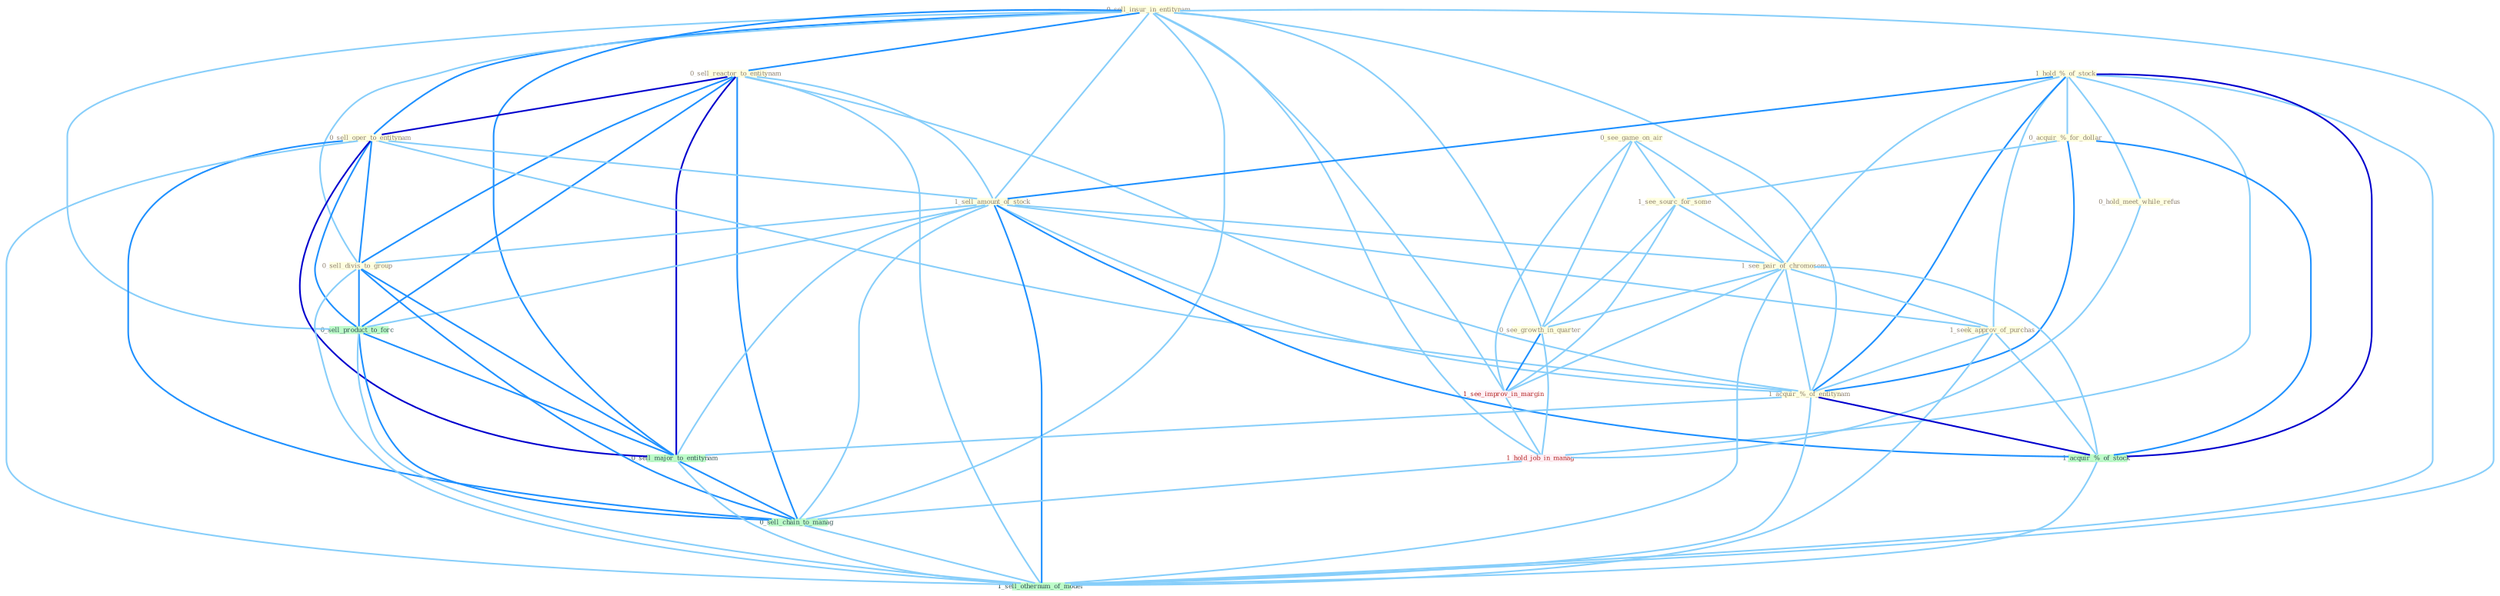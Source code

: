 Graph G{ 
    node
    [shape=polygon,style=filled,width=.5,height=.06,color="#BDFCC9",fixedsize=true,fontsize=4,
    fontcolor="#2f4f4f"];
    {node
    [color="#ffffe0", fontcolor="#8b7d6b"] "0_see_game_on_air " "0_sell_insur_in_entitynam " "0_sell_reactor_to_entitynam " "1_hold_%_of_stock " "0_sell_oper_to_entitynam " "1_sell_amount_of_stock " "0_acquir_%_for_dollar " "1_see_sourc_for_some " "0_hold_meet_while_refus " "1_see_pair_of_chromosom " "1_seek_approv_of_purchas " "0_sell_divis_to_group " "0_see_growth_in_quarter " "1_acquir_%_of_entitynam "}
{node [color="#fff0f5", fontcolor="#b22222"] "1_see_improv_in_margin " "1_hold_job_in_manag "}
edge [color="#B0E2FF"];

	"0_see_game_on_air " -- "1_see_sourc_for_some " [w="1", color="#87cefa" ];
	"0_see_game_on_air " -- "1_see_pair_of_chromosom " [w="1", color="#87cefa" ];
	"0_see_game_on_air " -- "0_see_growth_in_quarter " [w="1", color="#87cefa" ];
	"0_see_game_on_air " -- "1_see_improv_in_margin " [w="1", color="#87cefa" ];
	"0_sell_insur_in_entitynam " -- "0_sell_reactor_to_entitynam " [w="2", color="#1e90ff" , len=0.8];
	"0_sell_insur_in_entitynam " -- "0_sell_oper_to_entitynam " [w="2", color="#1e90ff" , len=0.8];
	"0_sell_insur_in_entitynam " -- "1_sell_amount_of_stock " [w="1", color="#87cefa" ];
	"0_sell_insur_in_entitynam " -- "0_sell_divis_to_group " [w="1", color="#87cefa" ];
	"0_sell_insur_in_entitynam " -- "0_see_growth_in_quarter " [w="1", color="#87cefa" ];
	"0_sell_insur_in_entitynam " -- "1_acquir_%_of_entitynam " [w="1", color="#87cefa" ];
	"0_sell_insur_in_entitynam " -- "1_see_improv_in_margin " [w="1", color="#87cefa" ];
	"0_sell_insur_in_entitynam " -- "1_hold_job_in_manag " [w="1", color="#87cefa" ];
	"0_sell_insur_in_entitynam " -- "0_sell_product_to_forc " [w="1", color="#87cefa" ];
	"0_sell_insur_in_entitynam " -- "0_sell_major_to_entitynam " [w="2", color="#1e90ff" , len=0.8];
	"0_sell_insur_in_entitynam " -- "0_sell_chain_to_manag " [w="1", color="#87cefa" ];
	"0_sell_insur_in_entitynam " -- "1_sell_othernum_of_model " [w="1", color="#87cefa" ];
	"0_sell_reactor_to_entitynam " -- "0_sell_oper_to_entitynam " [w="3", color="#0000cd" , len=0.6];
	"0_sell_reactor_to_entitynam " -- "1_sell_amount_of_stock " [w="1", color="#87cefa" ];
	"0_sell_reactor_to_entitynam " -- "0_sell_divis_to_group " [w="2", color="#1e90ff" , len=0.8];
	"0_sell_reactor_to_entitynam " -- "1_acquir_%_of_entitynam " [w="1", color="#87cefa" ];
	"0_sell_reactor_to_entitynam " -- "0_sell_product_to_forc " [w="2", color="#1e90ff" , len=0.8];
	"0_sell_reactor_to_entitynam " -- "0_sell_major_to_entitynam " [w="3", color="#0000cd" , len=0.6];
	"0_sell_reactor_to_entitynam " -- "0_sell_chain_to_manag " [w="2", color="#1e90ff" , len=0.8];
	"0_sell_reactor_to_entitynam " -- "1_sell_othernum_of_model " [w="1", color="#87cefa" ];
	"1_hold_%_of_stock " -- "1_sell_amount_of_stock " [w="2", color="#1e90ff" , len=0.8];
	"1_hold_%_of_stock " -- "0_acquir_%_for_dollar " [w="1", color="#87cefa" ];
	"1_hold_%_of_stock " -- "0_hold_meet_while_refus " [w="1", color="#87cefa" ];
	"1_hold_%_of_stock " -- "1_see_pair_of_chromosom " [w="1", color="#87cefa" ];
	"1_hold_%_of_stock " -- "1_seek_approv_of_purchas " [w="1", color="#87cefa" ];
	"1_hold_%_of_stock " -- "1_acquir_%_of_entitynam " [w="2", color="#1e90ff" , len=0.8];
	"1_hold_%_of_stock " -- "1_acquir_%_of_stock " [w="3", color="#0000cd" , len=0.6];
	"1_hold_%_of_stock " -- "1_hold_job_in_manag " [w="1", color="#87cefa" ];
	"1_hold_%_of_stock " -- "1_sell_othernum_of_model " [w="1", color="#87cefa" ];
	"0_sell_oper_to_entitynam " -- "1_sell_amount_of_stock " [w="1", color="#87cefa" ];
	"0_sell_oper_to_entitynam " -- "0_sell_divis_to_group " [w="2", color="#1e90ff" , len=0.8];
	"0_sell_oper_to_entitynam " -- "1_acquir_%_of_entitynam " [w="1", color="#87cefa" ];
	"0_sell_oper_to_entitynam " -- "0_sell_product_to_forc " [w="2", color="#1e90ff" , len=0.8];
	"0_sell_oper_to_entitynam " -- "0_sell_major_to_entitynam " [w="3", color="#0000cd" , len=0.6];
	"0_sell_oper_to_entitynam " -- "0_sell_chain_to_manag " [w="2", color="#1e90ff" , len=0.8];
	"0_sell_oper_to_entitynam " -- "1_sell_othernum_of_model " [w="1", color="#87cefa" ];
	"1_sell_amount_of_stock " -- "1_see_pair_of_chromosom " [w="1", color="#87cefa" ];
	"1_sell_amount_of_stock " -- "1_seek_approv_of_purchas " [w="1", color="#87cefa" ];
	"1_sell_amount_of_stock " -- "0_sell_divis_to_group " [w="1", color="#87cefa" ];
	"1_sell_amount_of_stock " -- "1_acquir_%_of_entitynam " [w="1", color="#87cefa" ];
	"1_sell_amount_of_stock " -- "1_acquir_%_of_stock " [w="2", color="#1e90ff" , len=0.8];
	"1_sell_amount_of_stock " -- "0_sell_product_to_forc " [w="1", color="#87cefa" ];
	"1_sell_amount_of_stock " -- "0_sell_major_to_entitynam " [w="1", color="#87cefa" ];
	"1_sell_amount_of_stock " -- "0_sell_chain_to_manag " [w="1", color="#87cefa" ];
	"1_sell_amount_of_stock " -- "1_sell_othernum_of_model " [w="2", color="#1e90ff" , len=0.8];
	"0_acquir_%_for_dollar " -- "1_see_sourc_for_some " [w="1", color="#87cefa" ];
	"0_acquir_%_for_dollar " -- "1_acquir_%_of_entitynam " [w="2", color="#1e90ff" , len=0.8];
	"0_acquir_%_for_dollar " -- "1_acquir_%_of_stock " [w="2", color="#1e90ff" , len=0.8];
	"1_see_sourc_for_some " -- "1_see_pair_of_chromosom " [w="1", color="#87cefa" ];
	"1_see_sourc_for_some " -- "0_see_growth_in_quarter " [w="1", color="#87cefa" ];
	"1_see_sourc_for_some " -- "1_see_improv_in_margin " [w="1", color="#87cefa" ];
	"0_hold_meet_while_refus " -- "1_hold_job_in_manag " [w="1", color="#87cefa" ];
	"1_see_pair_of_chromosom " -- "1_seek_approv_of_purchas " [w="1", color="#87cefa" ];
	"1_see_pair_of_chromosom " -- "0_see_growth_in_quarter " [w="1", color="#87cefa" ];
	"1_see_pair_of_chromosom " -- "1_acquir_%_of_entitynam " [w="1", color="#87cefa" ];
	"1_see_pair_of_chromosom " -- "1_see_improv_in_margin " [w="1", color="#87cefa" ];
	"1_see_pair_of_chromosom " -- "1_acquir_%_of_stock " [w="1", color="#87cefa" ];
	"1_see_pair_of_chromosom " -- "1_sell_othernum_of_model " [w="1", color="#87cefa" ];
	"1_seek_approv_of_purchas " -- "1_acquir_%_of_entitynam " [w="1", color="#87cefa" ];
	"1_seek_approv_of_purchas " -- "1_acquir_%_of_stock " [w="1", color="#87cefa" ];
	"1_seek_approv_of_purchas " -- "1_sell_othernum_of_model " [w="1", color="#87cefa" ];
	"0_sell_divis_to_group " -- "0_sell_product_to_forc " [w="2", color="#1e90ff" , len=0.8];
	"0_sell_divis_to_group " -- "0_sell_major_to_entitynam " [w="2", color="#1e90ff" , len=0.8];
	"0_sell_divis_to_group " -- "0_sell_chain_to_manag " [w="2", color="#1e90ff" , len=0.8];
	"0_sell_divis_to_group " -- "1_sell_othernum_of_model " [w="1", color="#87cefa" ];
	"0_see_growth_in_quarter " -- "1_see_improv_in_margin " [w="2", color="#1e90ff" , len=0.8];
	"0_see_growth_in_quarter " -- "1_hold_job_in_manag " [w="1", color="#87cefa" ];
	"1_acquir_%_of_entitynam " -- "1_acquir_%_of_stock " [w="3", color="#0000cd" , len=0.6];
	"1_acquir_%_of_entitynam " -- "0_sell_major_to_entitynam " [w="1", color="#87cefa" ];
	"1_acquir_%_of_entitynam " -- "1_sell_othernum_of_model " [w="1", color="#87cefa" ];
	"1_see_improv_in_margin " -- "1_hold_job_in_manag " [w="1", color="#87cefa" ];
	"1_acquir_%_of_stock " -- "1_sell_othernum_of_model " [w="1", color="#87cefa" ];
	"1_hold_job_in_manag " -- "0_sell_chain_to_manag " [w="1", color="#87cefa" ];
	"0_sell_product_to_forc " -- "0_sell_major_to_entitynam " [w="2", color="#1e90ff" , len=0.8];
	"0_sell_product_to_forc " -- "0_sell_chain_to_manag " [w="2", color="#1e90ff" , len=0.8];
	"0_sell_product_to_forc " -- "1_sell_othernum_of_model " [w="1", color="#87cefa" ];
	"0_sell_major_to_entitynam " -- "0_sell_chain_to_manag " [w="2", color="#1e90ff" , len=0.8];
	"0_sell_major_to_entitynam " -- "1_sell_othernum_of_model " [w="1", color="#87cefa" ];
	"0_sell_chain_to_manag " -- "1_sell_othernum_of_model " [w="1", color="#87cefa" ];
}
